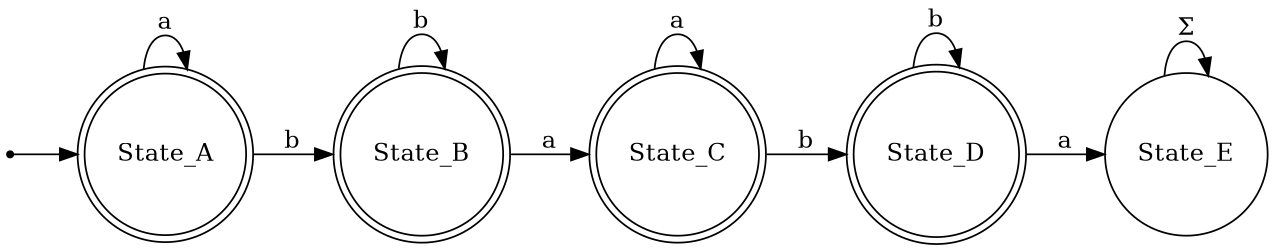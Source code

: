 digraph tomitas_7 {
	rankdir=LR;
	size=8.5;
	start->State_A;
	State_A->State_B[ label=b ];
	State_A->State_A[ label=a ];
	State_B->State_B[ label=b ];
	State_B->State_C[ label=a ];
	State_C->State_D[ label=b ];
	State_C->State_C[ label=a ];
	State_D->State_D[ label=b ];
	State_D->State_E[ label=a ];
	State_E->State_E[ label=Σ ];
	State_A [ shape=doublecircle ];
	State_B [ shape=doublecircle ];
	State_C [ shape=doublecircle ];
	State_D [ shape=doublecircle ];
	State_E [ shape=circle ];
	start [ shape=point ];

}
